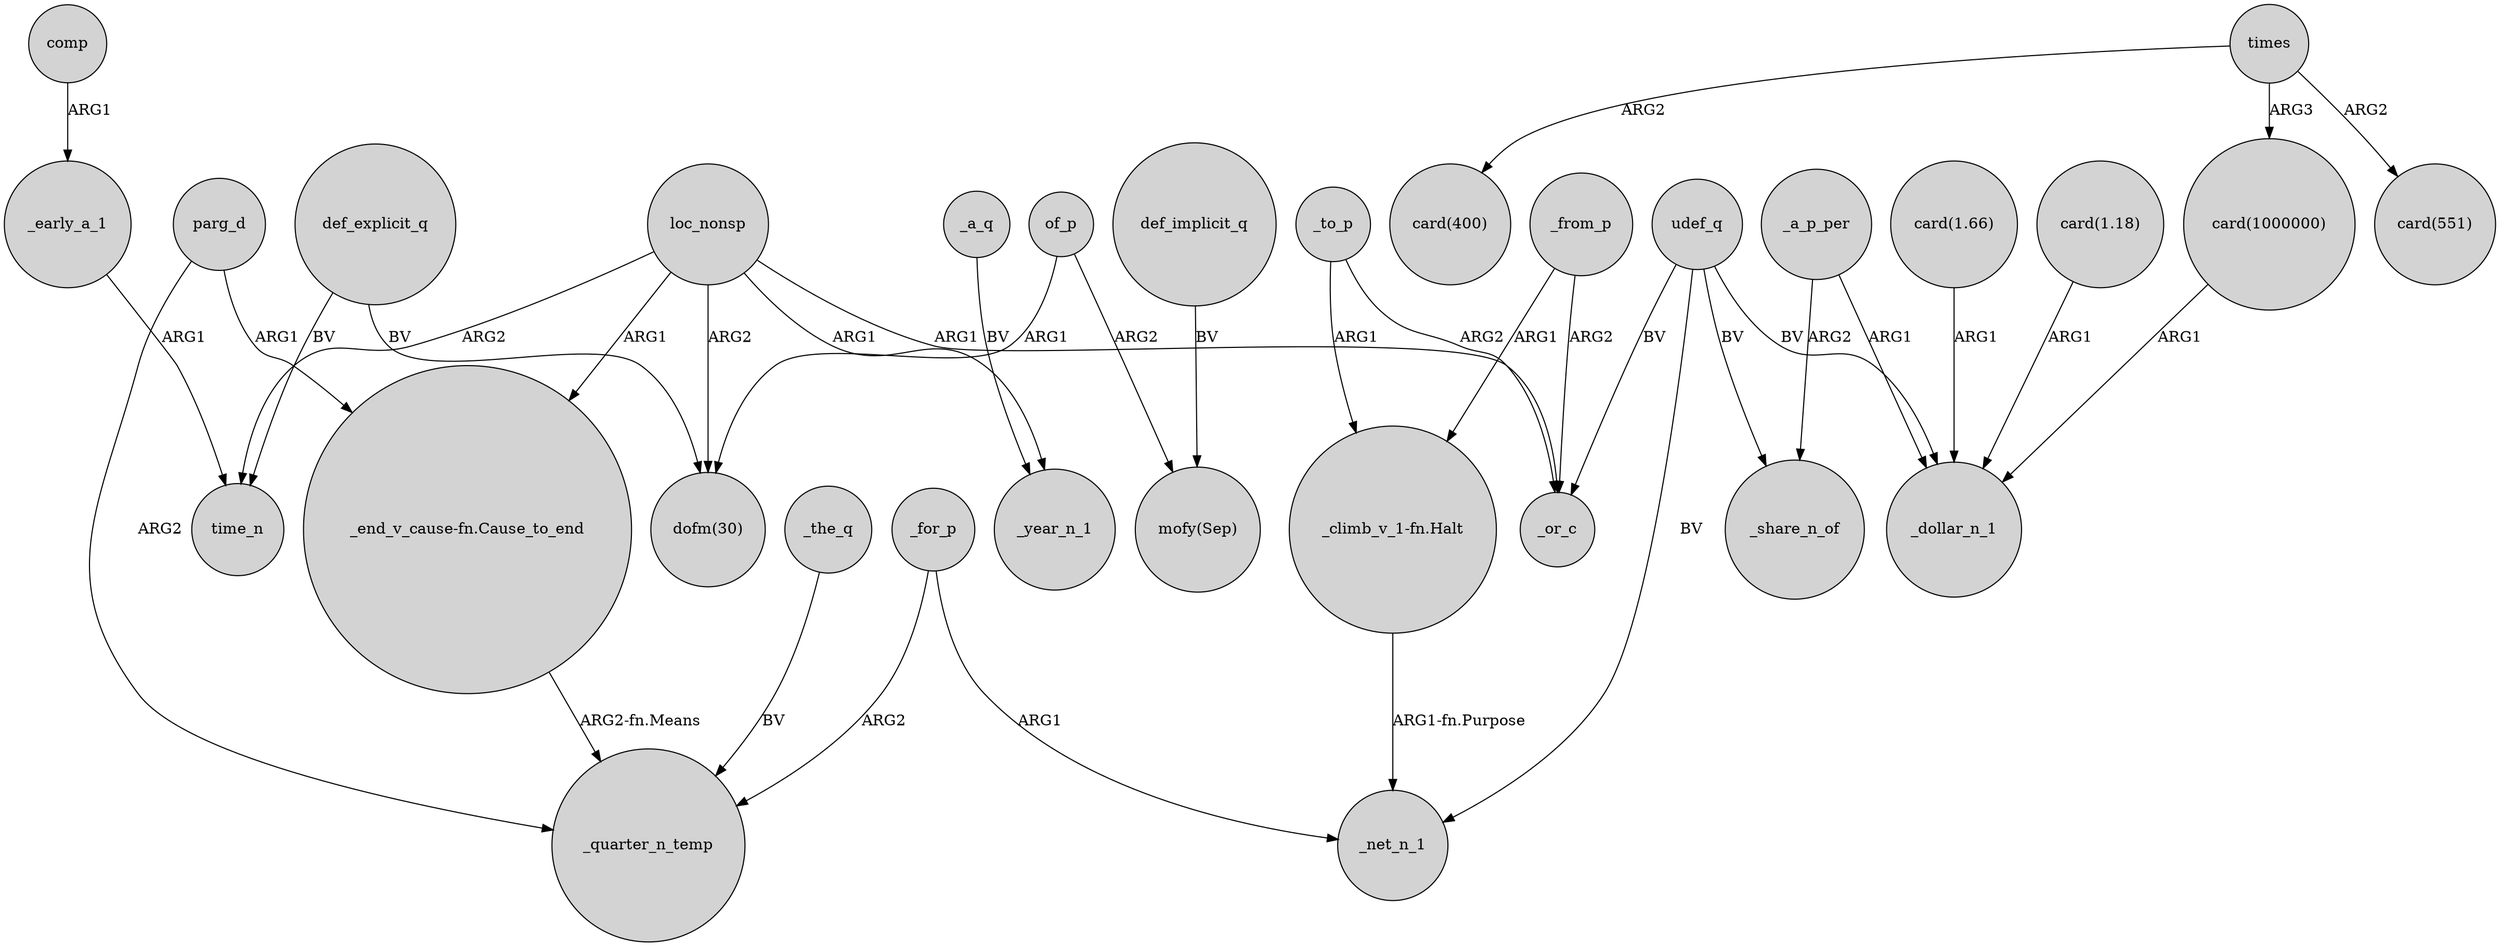 digraph {
	node [shape=circle style=filled]
	_early_a_1 -> time_n [label=ARG1]
	parg_d -> "_end_v_cause-fn.Cause_to_end" [label=ARG1]
	_to_p -> _or_c [label=ARG2]
	_to_p -> "_climb_v_1-fn.Halt" [label=ARG1]
	times -> "card(400)" [label=ARG2]
	"card(1.18)" -> _dollar_n_1 [label=ARG1]
	"_climb_v_1-fn.Halt" -> _net_n_1 [label="ARG1-fn.Purpose"]
	loc_nonsp -> _year_n_1 [label=ARG1]
	_the_q -> _quarter_n_temp [label=BV]
	_for_p -> _net_n_1 [label=ARG1]
	times -> "card(1000000)" [label=ARG3]
	def_implicit_q -> "mofy(Sep)" [label=BV]
	comp -> _early_a_1 [label=ARG1]
	def_explicit_q -> "dofm(30)" [label=BV]
	_a_q -> _year_n_1 [label=BV]
	of_p -> "mofy(Sep)" [label=ARG2]
	udef_q -> _or_c [label=BV]
	_a_p_per -> _share_n_of [label=ARG2]
	_for_p -> _quarter_n_temp [label=ARG2]
	udef_q -> _share_n_of [label=BV]
	udef_q -> _net_n_1 [label=BV]
	udef_q -> _dollar_n_1 [label=BV]
	parg_d -> _quarter_n_temp [label=ARG2]
	"card(1000000)" -> _dollar_n_1 [label=ARG1]
	loc_nonsp -> "_end_v_cause-fn.Cause_to_end" [label=ARG1]
	_from_p -> _or_c [label=ARG2]
	"card(1.66)" -> _dollar_n_1 [label=ARG1]
	loc_nonsp -> _or_c [label=ARG1]
	_a_p_per -> _dollar_n_1 [label=ARG1]
	def_explicit_q -> time_n [label=BV]
	loc_nonsp -> time_n [label=ARG2]
	of_p -> "dofm(30)" [label=ARG1]
	_from_p -> "_climb_v_1-fn.Halt" [label=ARG1]
	times -> "card(551)" [label=ARG2]
	loc_nonsp -> "dofm(30)" [label=ARG2]
	"_end_v_cause-fn.Cause_to_end" -> _quarter_n_temp [label="ARG2-fn.Means"]
}
